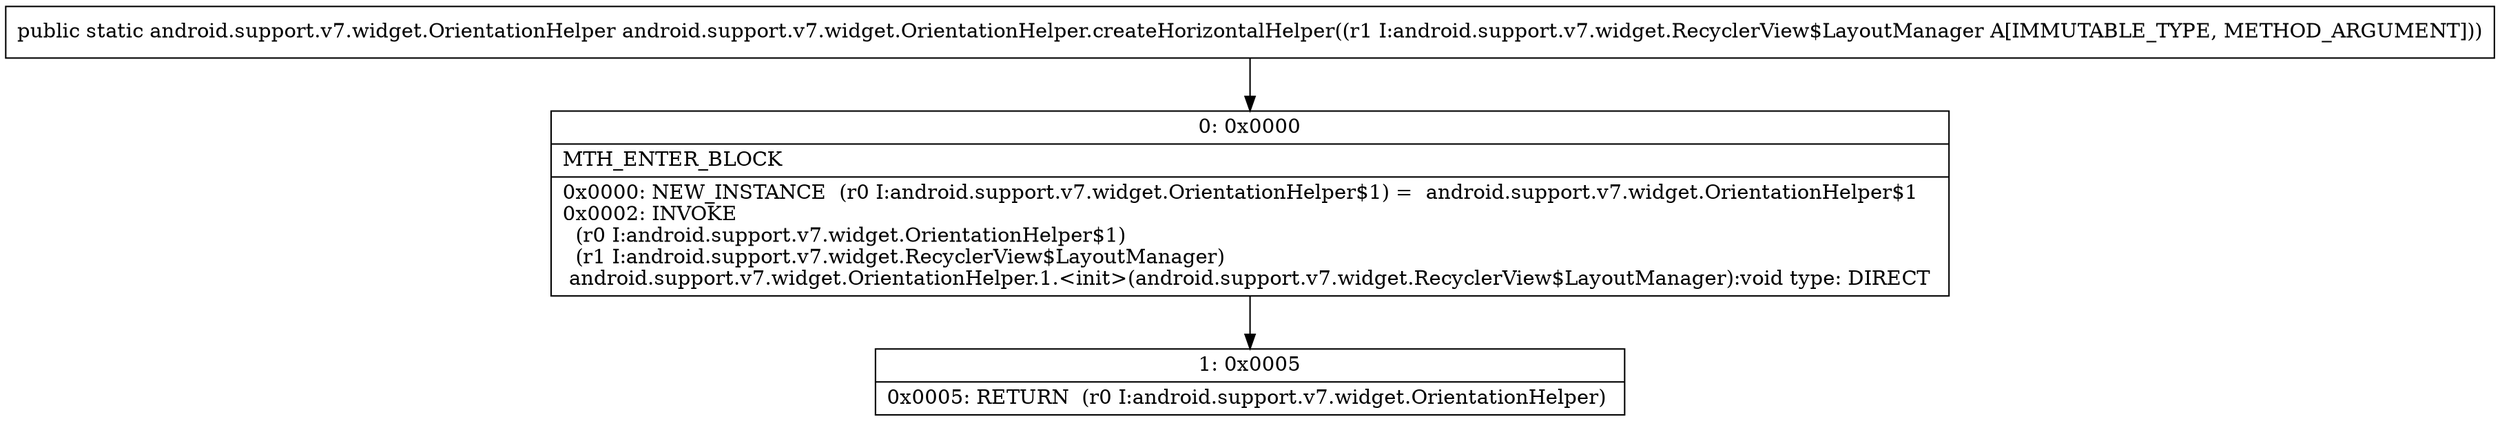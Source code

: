 digraph "CFG forandroid.support.v7.widget.OrientationHelper.createHorizontalHelper(Landroid\/support\/v7\/widget\/RecyclerView$LayoutManager;)Landroid\/support\/v7\/widget\/OrientationHelper;" {
Node_0 [shape=record,label="{0\:\ 0x0000|MTH_ENTER_BLOCK\l|0x0000: NEW_INSTANCE  (r0 I:android.support.v7.widget.OrientationHelper$1) =  android.support.v7.widget.OrientationHelper$1 \l0x0002: INVOKE  \l  (r0 I:android.support.v7.widget.OrientationHelper$1)\l  (r1 I:android.support.v7.widget.RecyclerView$LayoutManager)\l android.support.v7.widget.OrientationHelper.1.\<init\>(android.support.v7.widget.RecyclerView$LayoutManager):void type: DIRECT \l}"];
Node_1 [shape=record,label="{1\:\ 0x0005|0x0005: RETURN  (r0 I:android.support.v7.widget.OrientationHelper) \l}"];
MethodNode[shape=record,label="{public static android.support.v7.widget.OrientationHelper android.support.v7.widget.OrientationHelper.createHorizontalHelper((r1 I:android.support.v7.widget.RecyclerView$LayoutManager A[IMMUTABLE_TYPE, METHOD_ARGUMENT])) }"];
MethodNode -> Node_0;
Node_0 -> Node_1;
}

